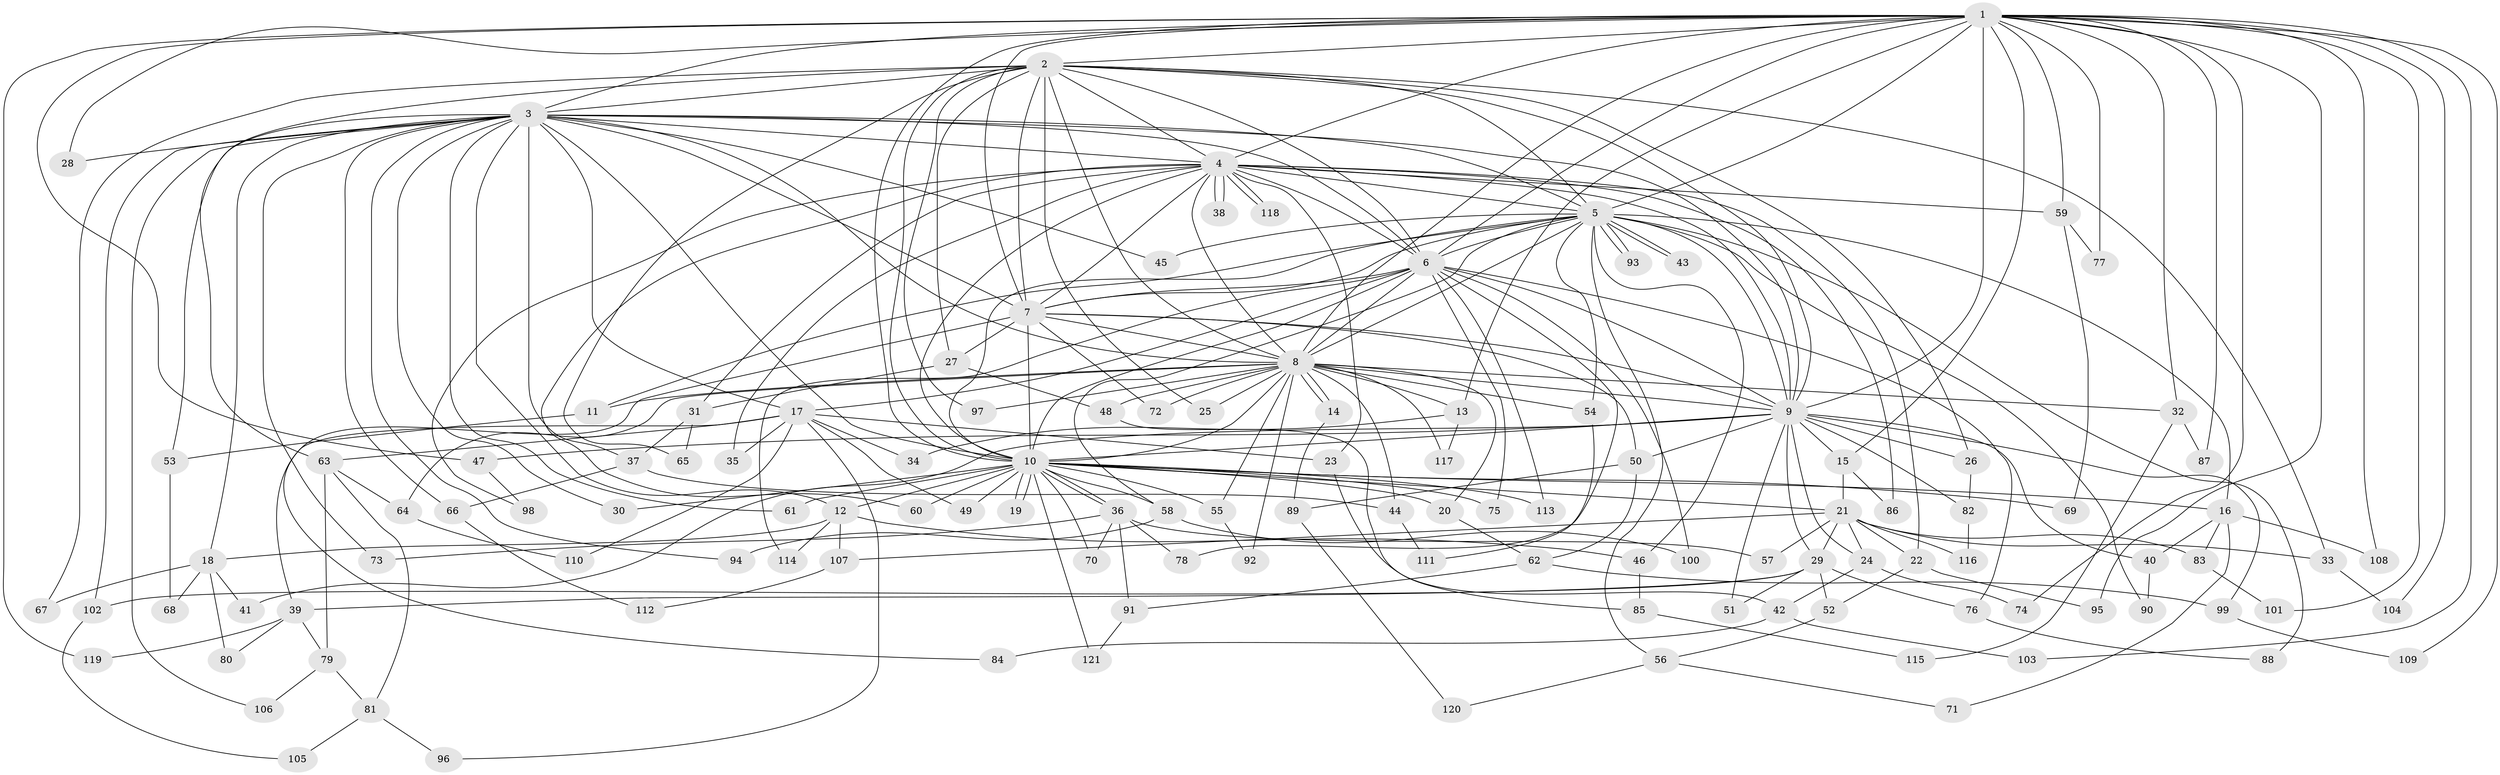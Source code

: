 // Generated by graph-tools (version 1.1) at 2025/49/03/09/25 03:49:30]
// undirected, 121 vertices, 267 edges
graph export_dot {
graph [start="1"]
  node [color=gray90,style=filled];
  1;
  2;
  3;
  4;
  5;
  6;
  7;
  8;
  9;
  10;
  11;
  12;
  13;
  14;
  15;
  16;
  17;
  18;
  19;
  20;
  21;
  22;
  23;
  24;
  25;
  26;
  27;
  28;
  29;
  30;
  31;
  32;
  33;
  34;
  35;
  36;
  37;
  38;
  39;
  40;
  41;
  42;
  43;
  44;
  45;
  46;
  47;
  48;
  49;
  50;
  51;
  52;
  53;
  54;
  55;
  56;
  57;
  58;
  59;
  60;
  61;
  62;
  63;
  64;
  65;
  66;
  67;
  68;
  69;
  70;
  71;
  72;
  73;
  74;
  75;
  76;
  77;
  78;
  79;
  80;
  81;
  82;
  83;
  84;
  85;
  86;
  87;
  88;
  89;
  90;
  91;
  92;
  93;
  94;
  95;
  96;
  97;
  98;
  99;
  100;
  101;
  102;
  103;
  104;
  105;
  106;
  107;
  108;
  109;
  110;
  111;
  112;
  113;
  114;
  115;
  116;
  117;
  118;
  119;
  120;
  121;
  1 -- 2;
  1 -- 3;
  1 -- 4;
  1 -- 5;
  1 -- 6;
  1 -- 7;
  1 -- 8;
  1 -- 9;
  1 -- 10;
  1 -- 13;
  1 -- 15;
  1 -- 28;
  1 -- 32;
  1 -- 47;
  1 -- 59;
  1 -- 74;
  1 -- 77;
  1 -- 87;
  1 -- 95;
  1 -- 101;
  1 -- 103;
  1 -- 104;
  1 -- 108;
  1 -- 109;
  1 -- 119;
  2 -- 3;
  2 -- 4;
  2 -- 5;
  2 -- 6;
  2 -- 7;
  2 -- 8;
  2 -- 9;
  2 -- 10;
  2 -- 25;
  2 -- 26;
  2 -- 27;
  2 -- 33;
  2 -- 63;
  2 -- 65;
  2 -- 67;
  2 -- 97;
  3 -- 4;
  3 -- 5;
  3 -- 6;
  3 -- 7;
  3 -- 8;
  3 -- 9;
  3 -- 10;
  3 -- 12;
  3 -- 17;
  3 -- 18;
  3 -- 28;
  3 -- 30;
  3 -- 37;
  3 -- 45;
  3 -- 53;
  3 -- 61;
  3 -- 66;
  3 -- 73;
  3 -- 94;
  3 -- 102;
  3 -- 106;
  4 -- 5;
  4 -- 6;
  4 -- 7;
  4 -- 8;
  4 -- 9;
  4 -- 10;
  4 -- 22;
  4 -- 23;
  4 -- 31;
  4 -- 35;
  4 -- 38;
  4 -- 38;
  4 -- 59;
  4 -- 60;
  4 -- 86;
  4 -- 98;
  4 -- 118;
  4 -- 118;
  5 -- 6;
  5 -- 7;
  5 -- 8;
  5 -- 9;
  5 -- 10;
  5 -- 11;
  5 -- 16;
  5 -- 43;
  5 -- 43;
  5 -- 45;
  5 -- 46;
  5 -- 54;
  5 -- 56;
  5 -- 58;
  5 -- 88;
  5 -- 90;
  5 -- 93;
  5 -- 93;
  6 -- 7;
  6 -- 8;
  6 -- 9;
  6 -- 10;
  6 -- 17;
  6 -- 75;
  6 -- 76;
  6 -- 78;
  6 -- 100;
  6 -- 113;
  6 -- 114;
  7 -- 8;
  7 -- 9;
  7 -- 10;
  7 -- 27;
  7 -- 50;
  7 -- 72;
  7 -- 84;
  8 -- 9;
  8 -- 10;
  8 -- 11;
  8 -- 13;
  8 -- 14;
  8 -- 14;
  8 -- 20;
  8 -- 25;
  8 -- 32;
  8 -- 44;
  8 -- 48;
  8 -- 54;
  8 -- 55;
  8 -- 64;
  8 -- 72;
  8 -- 92;
  8 -- 97;
  8 -- 117;
  9 -- 10;
  9 -- 15;
  9 -- 24;
  9 -- 26;
  9 -- 29;
  9 -- 40;
  9 -- 41;
  9 -- 47;
  9 -- 50;
  9 -- 51;
  9 -- 82;
  9 -- 99;
  10 -- 12;
  10 -- 16;
  10 -- 19;
  10 -- 19;
  10 -- 20;
  10 -- 21;
  10 -- 30;
  10 -- 36;
  10 -- 36;
  10 -- 49;
  10 -- 55;
  10 -- 58;
  10 -- 60;
  10 -- 61;
  10 -- 69;
  10 -- 70;
  10 -- 75;
  10 -- 113;
  10 -- 121;
  11 -- 53;
  12 -- 18;
  12 -- 46;
  12 -- 107;
  12 -- 114;
  13 -- 34;
  13 -- 117;
  14 -- 89;
  15 -- 21;
  15 -- 86;
  16 -- 40;
  16 -- 71;
  16 -- 83;
  16 -- 108;
  17 -- 23;
  17 -- 34;
  17 -- 35;
  17 -- 39;
  17 -- 49;
  17 -- 63;
  17 -- 96;
  17 -- 110;
  18 -- 41;
  18 -- 67;
  18 -- 68;
  18 -- 80;
  20 -- 62;
  21 -- 22;
  21 -- 24;
  21 -- 29;
  21 -- 33;
  21 -- 57;
  21 -- 83;
  21 -- 107;
  21 -- 116;
  22 -- 52;
  22 -- 95;
  23 -- 42;
  24 -- 42;
  24 -- 74;
  26 -- 82;
  27 -- 31;
  27 -- 48;
  29 -- 39;
  29 -- 51;
  29 -- 52;
  29 -- 76;
  29 -- 102;
  31 -- 37;
  31 -- 65;
  32 -- 87;
  32 -- 115;
  33 -- 104;
  36 -- 57;
  36 -- 70;
  36 -- 73;
  36 -- 78;
  36 -- 91;
  37 -- 44;
  37 -- 66;
  39 -- 79;
  39 -- 80;
  39 -- 119;
  40 -- 90;
  42 -- 84;
  42 -- 103;
  44 -- 111;
  46 -- 85;
  47 -- 98;
  48 -- 85;
  50 -- 62;
  50 -- 89;
  52 -- 56;
  53 -- 68;
  54 -- 111;
  55 -- 92;
  56 -- 71;
  56 -- 120;
  58 -- 94;
  58 -- 100;
  59 -- 69;
  59 -- 77;
  62 -- 91;
  62 -- 99;
  63 -- 64;
  63 -- 79;
  63 -- 81;
  64 -- 110;
  66 -- 112;
  76 -- 88;
  79 -- 81;
  79 -- 106;
  81 -- 96;
  81 -- 105;
  82 -- 116;
  83 -- 101;
  85 -- 115;
  89 -- 120;
  91 -- 121;
  99 -- 109;
  102 -- 105;
  107 -- 112;
}
